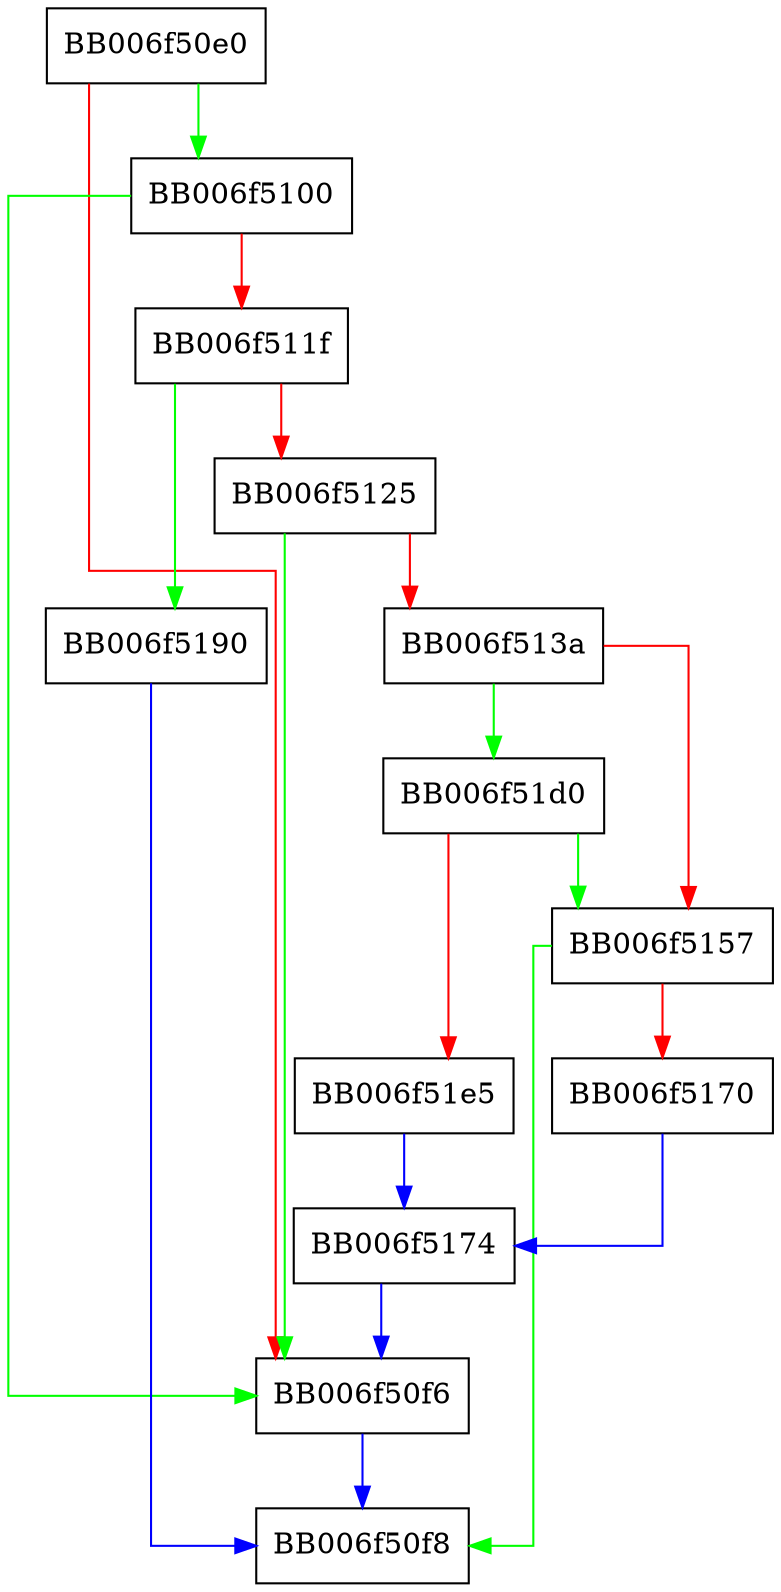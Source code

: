 digraph rsa_sha384_verify_message_init {
  node [shape="box"];
  graph [splines=ortho];
  BB006f50e0 -> BB006f5100 [color="green"];
  BB006f50e0 -> BB006f50f6 [color="red"];
  BB006f50f6 -> BB006f50f8 [color="blue"];
  BB006f5100 -> BB006f50f6 [color="green"];
  BB006f5100 -> BB006f511f [color="red"];
  BB006f511f -> BB006f5190 [color="green"];
  BB006f511f -> BB006f5125 [color="red"];
  BB006f5125 -> BB006f50f6 [color="green"];
  BB006f5125 -> BB006f513a [color="red"];
  BB006f513a -> BB006f51d0 [color="green"];
  BB006f513a -> BB006f5157 [color="red"];
  BB006f5157 -> BB006f50f8 [color="green"];
  BB006f5157 -> BB006f5170 [color="red"];
  BB006f5170 -> BB006f5174 [color="blue"];
  BB006f5174 -> BB006f50f6 [color="blue"];
  BB006f5190 -> BB006f50f8 [color="blue"];
  BB006f51d0 -> BB006f5157 [color="green"];
  BB006f51d0 -> BB006f51e5 [color="red"];
  BB006f51e5 -> BB006f5174 [color="blue"];
}